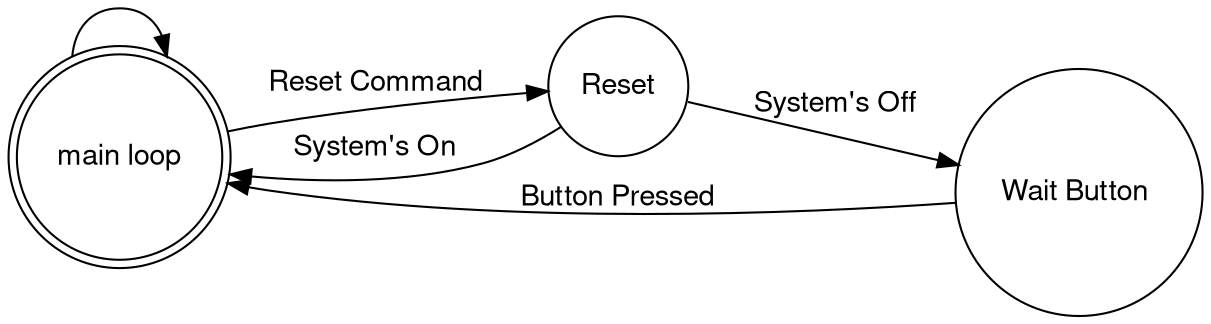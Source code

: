 /*
  * Rafael Ramírez Salas
  * Ingeniería de Computadores, Universidad de Málaga
  * Trabajo de Fin de Grado 2024: Fail Tolerant DualNano
*/

digraph finite_state_machine {
	rankdir = LR;
	fontname = "Helvetica, Arial, sans-serif"
	node [fontname = "Helvetica, Arial, sans-serif"]
	edge [fontname = "Helvetica, Arial, sans-serif"]
	node [shape = doublecircle]; 0;
	node [shape = circle];

	0  [label = "main loop"]
	1  [label = "Reset"]
	2  [label = "Wait Button "]

	0 -> 0   [label = ""];
	0 -> 1   [label = "Reset Command"];
	1 -> 2   [label = "System's Off"];
	1 -> 0   [label = "System's On"];
	2 -> 0   [label = "Button Pressed"];
}

// Reset State Machine